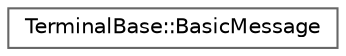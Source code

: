 digraph "Иерархия классов. Графический вид."
{
 // INTERACTIVE_SVG=YES
 // LATEX_PDF_SIZE
  bgcolor="transparent";
  edge [fontname=Helvetica,fontsize=10,labelfontname=Helvetica,labelfontsize=10];
  node [fontname=Helvetica,fontsize=10,shape=box,height=0.2,width=0.4];
  rankdir="LR";
  Node0 [id="Node000000",label="TerminalBase::BasicMessage",height=0.2,width=0.4,color="grey40", fillcolor="white", style="filled",URL="$d2/db3/class_g_u_i_1_1_terminal_base.html#dd/dc2/struct_g_u_i_1_1_terminal_base_1_1_basic_message",tooltip=" "];
}
